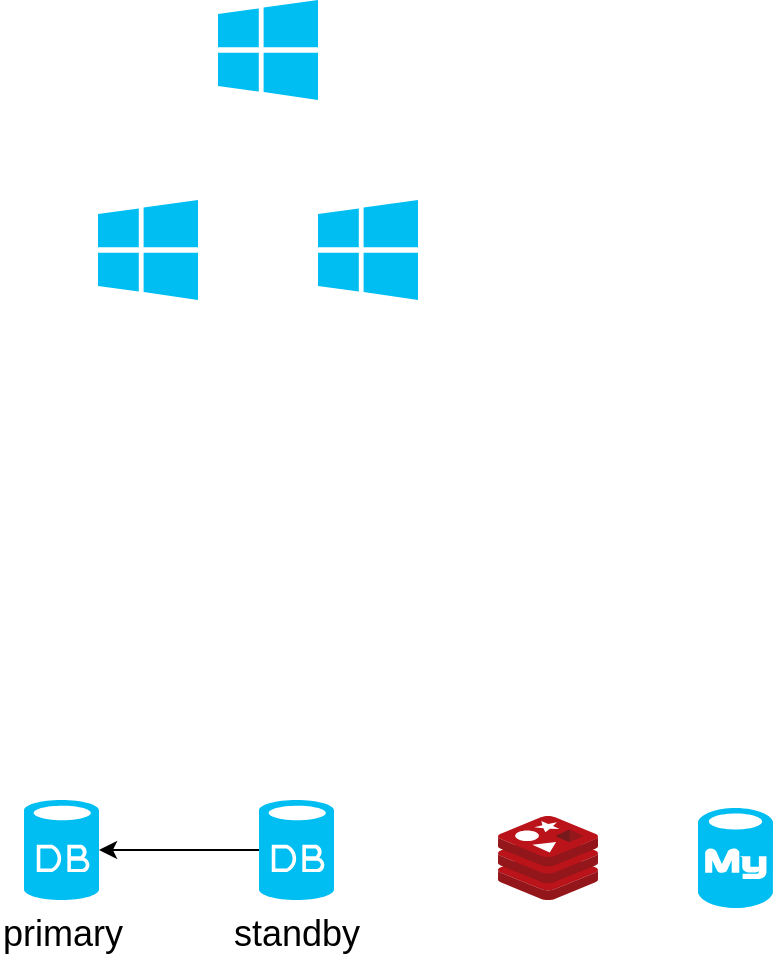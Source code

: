 <mxfile version="12.1.8" type="github" pages="1"><diagram id="_b8LWyW_E-TFoz-wSD84" name="第 1 页"><mxGraphModel dx="1408" dy="755" grid="1" gridSize="10" guides="1" tooltips="1" connect="1" arrows="1" fold="1" page="1" pageScale="1" pageWidth="827" pageHeight="1169" math="0" shadow="0"><root><mxCell id="0"/><mxCell id="1" parent="0"/><mxCell id="CDzkoPhr0t_BNZCgcyvA-1" value="" style="aspect=fixed;html=1;points=[];align=center;image;fontSize=12;image=img/lib/mscae/Cache_Redis_Product.svg;" vertex="1" parent="1"><mxGeometry x="380" y="458" width="50" height="42" as="geometry"/></mxCell><mxCell id="CDzkoPhr0t_BNZCgcyvA-2" value="" style="verticalLabelPosition=bottom;html=1;verticalAlign=top;align=center;strokeColor=none;fillColor=#00BEF2;shape=mxgraph.azure.azure_instance;" vertex="1" parent="1"><mxGeometry x="180" y="150" width="50" height="50" as="geometry"/></mxCell><mxCell id="CDzkoPhr0t_BNZCgcyvA-3" value="" style="verticalLabelPosition=bottom;html=1;verticalAlign=top;align=center;strokeColor=none;fillColor=#00BEF2;shape=mxgraph.azure.azure_instance;" vertex="1" parent="1"><mxGeometry x="290" y="150" width="50" height="50" as="geometry"/></mxCell><mxCell id="CDzkoPhr0t_BNZCgcyvA-4" value="&lt;font style=&quot;font-size: 18px&quot;&gt;primary&lt;/font&gt;" style="verticalLabelPosition=bottom;html=1;verticalAlign=top;align=center;strokeColor=none;fillColor=#00BEF2;shape=mxgraph.azure.database;" vertex="1" parent="1"><mxGeometry x="143" y="450" width="37.5" height="50" as="geometry"/></mxCell><mxCell id="CDzkoPhr0t_BNZCgcyvA-7" value="" style="edgeStyle=orthogonalEdgeStyle;rounded=0;orthogonalLoop=1;jettySize=auto;html=1;" edge="1" parent="1" source="CDzkoPhr0t_BNZCgcyvA-5" target="CDzkoPhr0t_BNZCgcyvA-4"><mxGeometry relative="1" as="geometry"/></mxCell><mxCell id="CDzkoPhr0t_BNZCgcyvA-5" value="&lt;font style=&quot;font-size: 18px&quot;&gt;standby&lt;/font&gt;" style="verticalLabelPosition=bottom;html=1;verticalAlign=top;align=center;strokeColor=none;fillColor=#00BEF2;shape=mxgraph.azure.database;" vertex="1" parent="1"><mxGeometry x="260.5" y="450" width="37.5" height="50" as="geometry"/></mxCell><mxCell id="CDzkoPhr0t_BNZCgcyvA-10" value="" style="verticalLabelPosition=bottom;html=1;verticalAlign=top;align=center;strokeColor=none;fillColor=#00BEF2;shape=mxgraph.azure.azure_instance;" vertex="1" parent="1"><mxGeometry x="240" y="50" width="50" height="50" as="geometry"/></mxCell><mxCell id="CDzkoPhr0t_BNZCgcyvA-11" value="" style="verticalLabelPosition=bottom;html=1;verticalAlign=top;align=center;strokeColor=none;fillColor=#00BEF2;shape=mxgraph.azure.mysql_database;" vertex="1" parent="1"><mxGeometry x="480" y="454" width="37.5" height="50" as="geometry"/></mxCell></root></mxGraphModel></diagram></mxfile>